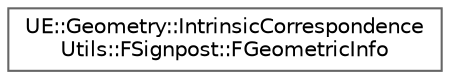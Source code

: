 digraph "Graphical Class Hierarchy"
{
 // INTERACTIVE_SVG=YES
 // LATEX_PDF_SIZE
  bgcolor="transparent";
  edge [fontname=Helvetica,fontsize=10,labelfontname=Helvetica,labelfontsize=10];
  node [fontname=Helvetica,fontsize=10,shape=box,height=0.2,width=0.4];
  rankdir="LR";
  Node0 [id="Node000000",label="UE::Geometry::IntrinsicCorrespondence\lUtils::FSignpost::FGeometricInfo",height=0.2,width=0.4,color="grey40", fillcolor="white", style="filled",URL="$d2/d7e/structUE_1_1Geometry_1_1IntrinsicCorrespondenceUtils_1_1FSignpost_1_1FGeometricInfo.html",tooltip=" "];
}
